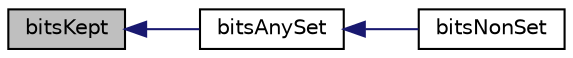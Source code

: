 digraph "bitsKept"
{
  edge [fontname="Helvetica",fontsize="10",labelfontname="Helvetica",labelfontsize="10"];
  node [fontname="Helvetica",fontsize="10",shape=record];
  rankdir="LR";
  Node25 [label="bitsKept",height=0.2,width=0.4,color="black", fillcolor="grey75", style="filled", fontcolor="black"];
  Node25 -> Node26 [dir="back",color="midnightblue",fontsize="10",style="solid",fontname="Helvetica"];
  Node26 [label="bitsAnySet",height=0.2,width=0.4,color="black", fillcolor="white", style="filled",URL="$d6/d93/generic__util_8h.html#a136dc778fddde8cd2538cbc37fe6be51"];
  Node26 -> Node27 [dir="back",color="midnightblue",fontsize="10",style="solid",fontname="Helvetica"];
  Node27 [label="bitsNonSet",height=0.2,width=0.4,color="black", fillcolor="white", style="filled",URL="$d6/d93/generic__util_8h.html#a0aed1cab74818a01ac8cb72b374d972d"];
}
